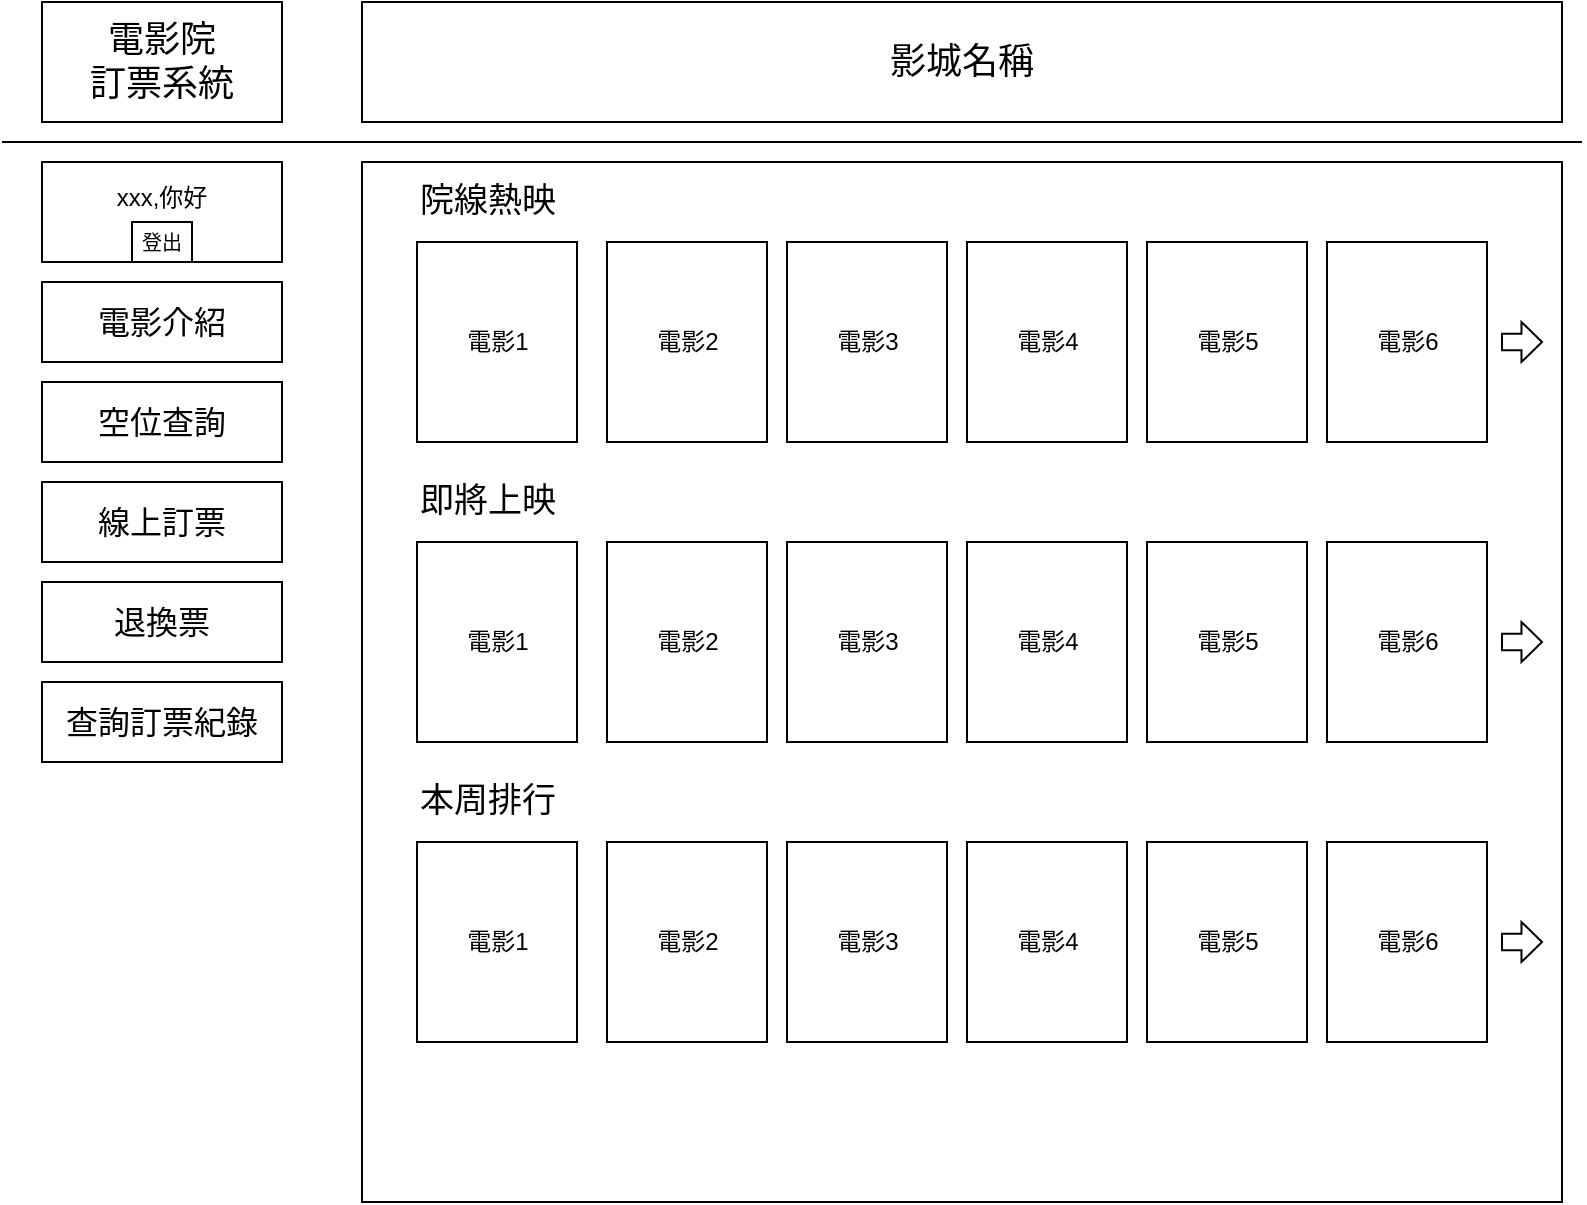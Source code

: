 <mxfile version="12.9.13" type="device"><diagram id="V6z0WZDsdBJURzAzEbW3" name="Page-1"><mxGraphModel dx="1463" dy="846" grid="1" gridSize="10" guides="1" tooltips="1" connect="1" arrows="1" fold="1" page="1" pageScale="1" pageWidth="827" pageHeight="1169" math="0" shadow="0"><root><mxCell id="0"/><mxCell id="1" parent="0"/><mxCell id="b8oCVE6nscO5WDQQC25G-1" value="" style="rounded=0;whiteSpace=wrap;html=1;" parent="1" vertex="1"><mxGeometry x="200" y="130" width="600" height="520" as="geometry"/></mxCell><mxCell id="b8oCVE6nscO5WDQQC25G-2" value="&lt;span style=&quot;font-size: 18px&quot;&gt;電影院&lt;br&gt;訂票系統&lt;/span&gt;" style="rounded=0;whiteSpace=wrap;html=1;" parent="1" vertex="1"><mxGeometry x="40" y="50" width="120" height="60" as="geometry"/></mxCell><mxCell id="b8oCVE6nscO5WDQQC25G-3" value="&lt;font style=&quot;font-size: 18px&quot;&gt;影城名稱&lt;/font&gt;" style="rounded=0;whiteSpace=wrap;html=1;" parent="1" vertex="1"><mxGeometry x="200" y="50" width="600" height="60" as="geometry"/></mxCell><mxCell id="b8oCVE6nscO5WDQQC25G-5" value="" style="endArrow=none;html=1;" parent="1" edge="1"><mxGeometry width="50" height="50" relative="1" as="geometry"><mxPoint x="810" y="120" as="sourcePoint"/><mxPoint x="20" y="120" as="targetPoint"/></mxGeometry></mxCell><mxCell id="b8oCVE6nscO5WDQQC25G-6" value="&lt;font style=&quot;font-size: 16px&quot;&gt;電影介紹&lt;/font&gt;" style="rounded=0;whiteSpace=wrap;html=1;" parent="1" vertex="1"><mxGeometry x="40" y="190" width="120" height="40" as="geometry"/></mxCell><mxCell id="b8oCVE6nscO5WDQQC25G-11" value="xxx,你好&lt;br&gt;&amp;nbsp;" style="rounded=0;whiteSpace=wrap;html=1;strokeColor=#000000;align=center;" parent="1" vertex="1"><mxGeometry x="40" y="130" width="120" height="50" as="geometry"/></mxCell><mxCell id="b8oCVE6nscO5WDQQC25G-15" value="電影1" style="rounded=0;whiteSpace=wrap;html=1;" parent="1" vertex="1"><mxGeometry x="227.5" y="170" width="80" height="100" as="geometry"/></mxCell><mxCell id="b8oCVE6nscO5WDQQC25G-16" value="&lt;font style=&quot;font-size: 17px&quot;&gt;院線熱映&lt;/font&gt;" style="text;html=1;strokeColor=none;fillColor=none;align=center;verticalAlign=middle;whiteSpace=wrap;rounded=0;" parent="1" vertex="1"><mxGeometry x="227.5" y="140" width="70" height="20" as="geometry"/></mxCell><mxCell id="b8oCVE6nscO5WDQQC25G-18" value="&lt;font style=&quot;font-size: 16px&quot;&gt;線上訂票&lt;/font&gt;" style="rounded=0;whiteSpace=wrap;html=1;" parent="1" vertex="1"><mxGeometry x="40" y="290" width="120" height="40" as="geometry"/></mxCell><mxCell id="b8oCVE6nscO5WDQQC25G-19" value="&lt;span&gt;電影2&lt;/span&gt;" style="rounded=0;whiteSpace=wrap;html=1;" parent="1" vertex="1"><mxGeometry x="322.5" y="170" width="80" height="100" as="geometry"/></mxCell><mxCell id="b8oCVE6nscO5WDQQC25G-21" value="" style="rounded=0;whiteSpace=wrap;html=1;" parent="1" vertex="1"><mxGeometry x="412.5" y="170" width="80" height="100" as="geometry"/></mxCell><mxCell id="b8oCVE6nscO5WDQQC25G-59" value="&lt;span&gt;電影4&lt;br&gt;&lt;/span&gt;" style="rounded=0;whiteSpace=wrap;html=1;" parent="1" vertex="1"><mxGeometry x="502.5" y="170" width="80" height="100" as="geometry"/></mxCell><mxCell id="b8oCVE6nscO5WDQQC25G-60" value="&lt;span&gt;電影5&lt;/span&gt;" style="rounded=0;whiteSpace=wrap;html=1;" parent="1" vertex="1"><mxGeometry x="592.5" y="170" width="80" height="100" as="geometry"/></mxCell><mxCell id="b8oCVE6nscO5WDQQC25G-61" value="&lt;span&gt;電影6&lt;/span&gt;" style="rounded=0;whiteSpace=wrap;html=1;" parent="1" vertex="1"><mxGeometry x="682.5" y="170" width="80" height="100" as="geometry"/></mxCell><mxCell id="b8oCVE6nscO5WDQQC25G-63" value="&lt;span&gt;電影3&lt;/span&gt;" style="rounded=0;whiteSpace=wrap;html=1;" parent="1" vertex="1"><mxGeometry x="412.5" y="170" width="80" height="100" as="geometry"/></mxCell><mxCell id="b8oCVE6nscO5WDQQC25G-64" value="&lt;span&gt;電影1&lt;/span&gt;" style="rounded=0;whiteSpace=wrap;html=1;" parent="1" vertex="1"><mxGeometry x="227.5" y="320" width="80" height="100" as="geometry"/></mxCell><mxCell id="b8oCVE6nscO5WDQQC25G-65" value="&lt;font style=&quot;font-size: 17px&quot;&gt;即將上映&lt;/font&gt;" style="text;html=1;strokeColor=none;fillColor=none;align=center;verticalAlign=middle;whiteSpace=wrap;rounded=0;" parent="1" vertex="1"><mxGeometry x="227.5" y="290" width="70" height="20" as="geometry"/></mxCell><mxCell id="b8oCVE6nscO5WDQQC25G-66" value="&lt;span&gt;電影2&lt;/span&gt;" style="rounded=0;whiteSpace=wrap;html=1;" parent="1" vertex="1"><mxGeometry x="322.5" y="320" width="80" height="100" as="geometry"/></mxCell><mxCell id="b8oCVE6nscO5WDQQC25G-67" value="&lt;span&gt;電影4&lt;/span&gt;" style="rounded=0;whiteSpace=wrap;html=1;" parent="1" vertex="1"><mxGeometry x="502.5" y="320" width="80" height="100" as="geometry"/></mxCell><mxCell id="b8oCVE6nscO5WDQQC25G-68" value="&lt;span&gt;電影5&lt;/span&gt;" style="rounded=0;whiteSpace=wrap;html=1;" parent="1" vertex="1"><mxGeometry x="592.5" y="320" width="80" height="100" as="geometry"/></mxCell><mxCell id="b8oCVE6nscO5WDQQC25G-69" value="&lt;span&gt;電影6&lt;/span&gt;" style="rounded=0;whiteSpace=wrap;html=1;" parent="1" vertex="1"><mxGeometry x="682.5" y="320" width="80" height="100" as="geometry"/></mxCell><mxCell id="b8oCVE6nscO5WDQQC25G-70" value="&lt;span&gt;電影3&lt;/span&gt;" style="rounded=0;whiteSpace=wrap;html=1;" parent="1" vertex="1"><mxGeometry x="412.5" y="320" width="80" height="100" as="geometry"/></mxCell><mxCell id="b8oCVE6nscO5WDQQC25G-71" value="&lt;span&gt;電影1&lt;/span&gt;" style="rounded=0;whiteSpace=wrap;html=1;" parent="1" vertex="1"><mxGeometry x="227.5" y="470" width="80" height="100" as="geometry"/></mxCell><mxCell id="b8oCVE6nscO5WDQQC25G-72" value="&lt;font style=&quot;font-size: 17px&quot;&gt;本周排行&lt;/font&gt;" style="text;html=1;strokeColor=none;fillColor=none;align=center;verticalAlign=middle;whiteSpace=wrap;rounded=0;" parent="1" vertex="1"><mxGeometry x="227.5" y="440" width="70" height="20" as="geometry"/></mxCell><mxCell id="b8oCVE6nscO5WDQQC25G-73" value="&lt;span&gt;電影2&lt;/span&gt;" style="rounded=0;whiteSpace=wrap;html=1;" parent="1" vertex="1"><mxGeometry x="322.5" y="470" width="80" height="100" as="geometry"/></mxCell><mxCell id="b8oCVE6nscO5WDQQC25G-74" value="&lt;span&gt;電影4&lt;/span&gt;" style="rounded=0;whiteSpace=wrap;html=1;" parent="1" vertex="1"><mxGeometry x="502.5" y="470" width="80" height="100" as="geometry"/></mxCell><mxCell id="b8oCVE6nscO5WDQQC25G-75" value="&lt;span&gt;電影5&lt;/span&gt;" style="rounded=0;whiteSpace=wrap;html=1;" parent="1" vertex="1"><mxGeometry x="592.5" y="470" width="80" height="100" as="geometry"/></mxCell><mxCell id="b8oCVE6nscO5WDQQC25G-76" value="&lt;span&gt;電影6&lt;/span&gt;" style="rounded=0;whiteSpace=wrap;html=1;" parent="1" vertex="1"><mxGeometry x="682.5" y="470" width="80" height="100" as="geometry"/></mxCell><mxCell id="b8oCVE6nscO5WDQQC25G-77" value="&lt;span&gt;電影3&lt;/span&gt;" style="rounded=0;whiteSpace=wrap;html=1;" parent="1" vertex="1"><mxGeometry x="412.5" y="470" width="80" height="100" as="geometry"/></mxCell><mxCell id="b8oCVE6nscO5WDQQC25G-79" value="" style="shape=singleArrow;whiteSpace=wrap;html=1;strokeColor=#000000;arrowWidth=0.411;arrowSize=0.513;" parent="1" vertex="1"><mxGeometry x="770" y="210" width="20" height="20" as="geometry"/></mxCell><mxCell id="b8oCVE6nscO5WDQQC25G-80" value="" style="shape=singleArrow;whiteSpace=wrap;html=1;strokeColor=#000000;arrowWidth=0.411;arrowSize=0.513;" parent="1" vertex="1"><mxGeometry x="770" y="360" width="20" height="20" as="geometry"/></mxCell><mxCell id="b8oCVE6nscO5WDQQC25G-81" value="" style="shape=singleArrow;whiteSpace=wrap;html=1;strokeColor=#000000;arrowWidth=0.411;arrowSize=0.513;" parent="1" vertex="1"><mxGeometry x="770" y="510" width="20" height="20" as="geometry"/></mxCell><mxCell id="b8oCVE6nscO5WDQQC25G-82" value="&lt;span style=&quot;font-size: 16px&quot;&gt;退換票&lt;/span&gt;" style="rounded=0;whiteSpace=wrap;html=1;" parent="1" vertex="1"><mxGeometry x="40" y="340" width="120" height="40" as="geometry"/></mxCell><mxCell id="b8oCVE6nscO5WDQQC25G-83" value="&lt;font style=&quot;font-size: 16px&quot;&gt;查詢訂票紀錄&lt;/font&gt;" style="rounded=0;whiteSpace=wrap;html=1;" parent="1" vertex="1"><mxGeometry x="40" y="390" width="120" height="40" as="geometry"/></mxCell><mxCell id="b8oCVE6nscO5WDQQC25G-85" value="&lt;font style=&quot;font-size: 16px&quot;&gt;空位查詢&lt;/font&gt;" style="rounded=0;whiteSpace=wrap;html=1;" parent="1" vertex="1"><mxGeometry x="40" y="240" width="120" height="40" as="geometry"/></mxCell><mxCell id="b8oCVE6nscO5WDQQC25G-86" value="&lt;font style=&quot;font-size: 10px&quot;&gt;登出&lt;/font&gt;" style="rounded=0;whiteSpace=wrap;html=1;strokeColor=#000000;" parent="1" vertex="1"><mxGeometry x="85" y="160" width="30" height="20" as="geometry"/></mxCell></root></mxGraphModel></diagram></mxfile>
